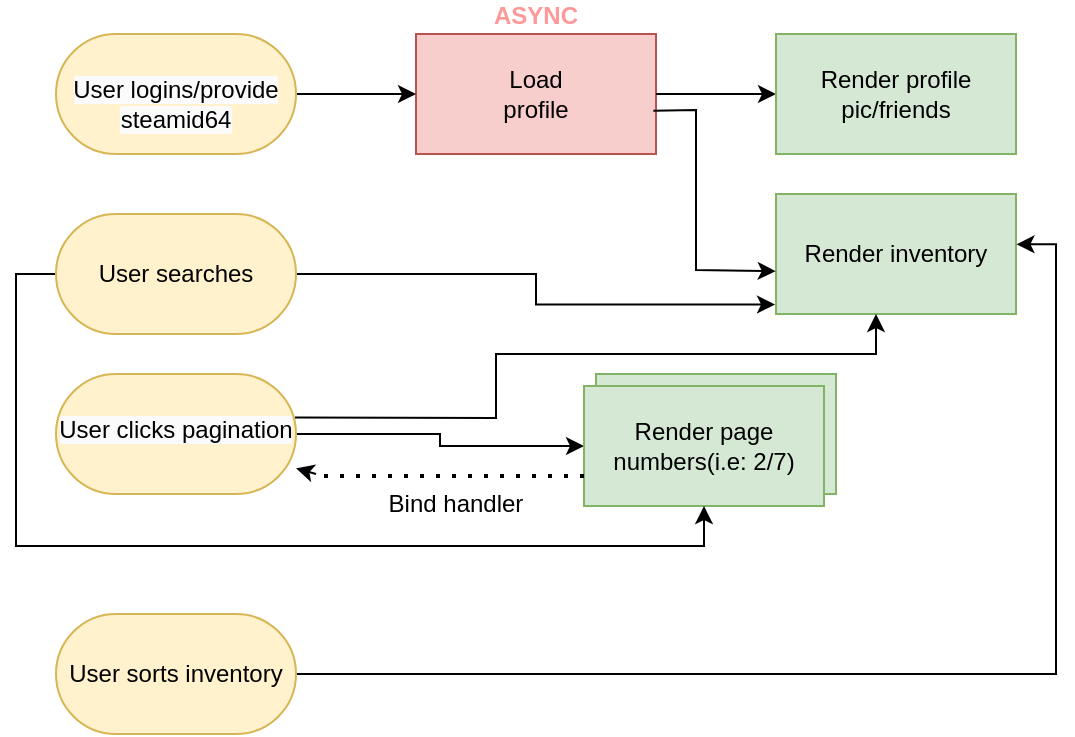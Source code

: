 <mxfile version="20.8.20" type="device"><diagram name="1 oldal" id="weJU0cNcsCUXgLKgyyv1"><mxGraphModel dx="872" dy="543" grid="1" gridSize="10" guides="1" tooltips="1" connect="1" arrows="1" fold="1" page="1" pageScale="1" pageWidth="827" pageHeight="1169" math="0" shadow="0"><root><mxCell id="0"/><mxCell id="1" parent="0"/><mxCell id="tNvQbKRVwBsq1g6-FW8J-1" value="&lt;b&gt;&lt;font color=&quot;#ff9999&quot;&gt;ASYNC&lt;/font&gt;&lt;/b&gt;&lt;br&gt;" style="rounded=0;whiteSpace=wrap;html=1;fillColor=#f8cecc;strokeColor=#b85450;verticalAlign=bottom;horizontal=1;labelPosition=center;verticalLabelPosition=top;align=center;" parent="1" vertex="1"><mxGeometry x="210" y="80" width="120" height="60" as="geometry"/></mxCell><mxCell id="tNvQbKRVwBsq1g6-FW8J-2" value="Load profile" style="text;html=1;strokeColor=none;fillColor=none;align=center;verticalAlign=middle;whiteSpace=wrap;rounded=0;fontColor=#000000;" parent="1" vertex="1"><mxGeometry x="240" y="95" width="60" height="30" as="geometry"/></mxCell><mxCell id="tNvQbKRVwBsq1g6-FW8J-3" value="" style="endArrow=classic;html=1;rounded=0;fontColor=#000000;exitX=1;exitY=0.5;exitDx=0;exitDy=0;" parent="1" source="tNvQbKRVwBsq1g6-FW8J-1" edge="1"><mxGeometry width="50" height="50" relative="1" as="geometry"><mxPoint x="200" y="250" as="sourcePoint"/><mxPoint x="390" y="110" as="targetPoint"/></mxGeometry></mxCell><mxCell id="tNvQbKRVwBsq1g6-FW8J-4" value="Render profile pic/friends" style="rounded=0;whiteSpace=wrap;html=1;fillColor=#d5e8d4;strokeColor=#82b366;" parent="1" vertex="1"><mxGeometry x="390" y="80" width="120" height="60" as="geometry"/></mxCell><mxCell id="tNvQbKRVwBsq1g6-FW8J-6" value="" style="endArrow=classic;html=1;rounded=0;fontColor=#000000;exitX=1;exitY=0.5;exitDx=0;exitDy=0;entryX=0;entryY=0.5;entryDx=0;entryDy=0;" parent="1" target="tNvQbKRVwBsq1g6-FW8J-1" edge="1"><mxGeometry width="50" height="50" relative="1" as="geometry"><mxPoint x="150" y="110" as="sourcePoint"/><mxPoint x="250" y="200" as="targetPoint"/></mxGeometry></mxCell><mxCell id="tNvQbKRVwBsq1g6-FW8J-11" value="Render inventory" style="rounded=0;whiteSpace=wrap;html=1;fillColor=#d5e8d4;strokeColor=#82b366;" parent="1" vertex="1"><mxGeometry x="390" y="160" width="120" height="60" as="geometry"/></mxCell><mxCell id="tNvQbKRVwBsq1g6-FW8J-12" value="" style="endArrow=classic;html=1;rounded=0;fontColor=#000000;entryX=-0.001;entryY=0.643;entryDx=0;entryDy=0;entryPerimeter=0;exitX=0.989;exitY=0.639;exitDx=0;exitDy=0;exitPerimeter=0;" parent="1" source="tNvQbKRVwBsq1g6-FW8J-1" target="tNvQbKRVwBsq1g6-FW8J-11" edge="1"><mxGeometry width="50" height="50" relative="1" as="geometry"><mxPoint x="340" y="120" as="sourcePoint"/><mxPoint x="400" y="120" as="targetPoint"/><Array as="points"><mxPoint x="350" y="118"/><mxPoint x="350" y="198"/></Array></mxGeometry></mxCell><mxCell id="tNvQbKRVwBsq1g6-FW8J-14" value="&#10;&lt;span style=&quot;color: rgb(0, 0, 0); font-family: Helvetica; font-size: 12px; font-style: normal; font-variant-ligatures: normal; font-variant-caps: normal; font-weight: 400; letter-spacing: normal; orphans: 2; text-align: center; text-indent: 0px; text-transform: none; widows: 2; word-spacing: 0px; -webkit-text-stroke-width: 0px; background-color: rgb(251, 251, 251); text-decoration-thickness: initial; text-decoration-style: initial; text-decoration-color: initial; float: none; display: inline !important;&quot;&gt;User logins/provide steamid64&lt;/span&gt;&#10;&#10;" style="rounded=1;whiteSpace=wrap;html=1;fillColor=#fff2cc;strokeColor=#d6b656;arcSize=50;verticalAlign=top;" parent="1" vertex="1"><mxGeometry x="30" y="80" width="120" height="60" as="geometry"/></mxCell><mxCell id="tNvQbKRVwBsq1g6-FW8J-20" style="edgeStyle=orthogonalEdgeStyle;rounded=0;orthogonalLoop=1;jettySize=auto;html=1;entryX=0;entryY=0.5;entryDx=0;entryDy=0;fontColor=#000000;" parent="1" source="tNvQbKRVwBsq1g6-FW8J-16" target="tNvQbKRVwBsq1g6-FW8J-18" edge="1"><mxGeometry relative="1" as="geometry"/></mxCell><mxCell id="tNvQbKRVwBsq1g6-FW8J-16" value="&#10;&lt;span style=&quot;color: rgb(0, 0, 0); font-family: Helvetica; font-size: 12px; font-style: normal; font-variant-ligatures: normal; font-variant-caps: normal; font-weight: 400; letter-spacing: normal; orphans: 2; text-align: center; text-indent: 0px; text-transform: none; widows: 2; word-spacing: 0px; -webkit-text-stroke-width: 0px; background-color: rgb(251, 251, 251); text-decoration-thickness: initial; text-decoration-style: initial; text-decoration-color: initial; float: none; display: inline !important;&quot;&gt;User clicks pagination&lt;/span&gt;&#10;&#10;" style="rounded=1;whiteSpace=wrap;html=1;arcSize=50;fillColor=#fff2cc;strokeColor=#d6b656;verticalAlign=top;" parent="1" vertex="1"><mxGeometry x="30" y="250" width="120" height="60" as="geometry"/></mxCell><mxCell id="tNvQbKRVwBsq1g6-FW8J-17" value="" style="rounded=0;whiteSpace=wrap;html=1;fillColor=#d5e8d4;strokeColor=#82b366;" parent="1" vertex="1"><mxGeometry x="300" y="250" width="120" height="60" as="geometry"/></mxCell><mxCell id="tNvQbKRVwBsq1g6-FW8J-18" value="Render page numbers(i.e: 2/7)" style="rounded=0;whiteSpace=wrap;html=1;fillColor=#d5e8d4;strokeColor=#82b366;" parent="1" vertex="1"><mxGeometry x="294" y="256" width="120" height="60" as="geometry"/></mxCell><mxCell id="tNvQbKRVwBsq1g6-FW8J-19" value="" style="endArrow=classic;html=1;rounded=0;fontColor=#000000;exitX=0.996;exitY=0.363;exitDx=0;exitDy=0;exitPerimeter=0;" parent="1" source="tNvQbKRVwBsq1g6-FW8J-16" edge="1"><mxGeometry width="50" height="50" relative="1" as="geometry"><mxPoint x="390" y="270" as="sourcePoint"/><mxPoint x="440" y="220" as="targetPoint"/><Array as="points"><mxPoint x="250" y="272"/><mxPoint x="250" y="240"/><mxPoint x="440" y="240"/></Array></mxGeometry></mxCell><mxCell id="tNvQbKRVwBsq1g6-FW8J-23" value="" style="endArrow=none;dashed=1;html=1;dashPattern=1 3;strokeWidth=2;rounded=0;fontColor=#000000;exitX=0;exitY=0.75;exitDx=0;exitDy=0;" parent="1" source="tNvQbKRVwBsq1g6-FW8J-18" edge="1"><mxGeometry width="50" height="50" relative="1" as="geometry"><mxPoint x="390" y="270" as="sourcePoint"/><mxPoint x="160" y="301" as="targetPoint"/></mxGeometry></mxCell><mxCell id="tNvQbKRVwBsq1g6-FW8J-24" value="" style="endArrow=classic;html=1;rounded=0;fontColor=#000000;" parent="1" target="tNvQbKRVwBsq1g6-FW8J-16" edge="1"><mxGeometry width="50" height="50" relative="1" as="geometry"><mxPoint x="160" y="300" as="sourcePoint"/><mxPoint x="260" y="270" as="targetPoint"/></mxGeometry></mxCell><mxCell id="tNvQbKRVwBsq1g6-FW8J-25" value="Bind handler" style="text;html=1;align=center;verticalAlign=middle;whiteSpace=wrap;rounded=0;" parent="1" vertex="1"><mxGeometry x="190" y="300" width="80" height="30" as="geometry"/></mxCell><mxCell id="tNvQbKRVwBsq1g6-FW8J-29" style="edgeStyle=orthogonalEdgeStyle;rounded=0;orthogonalLoop=1;jettySize=auto;html=1;entryX=-0.004;entryY=0.921;entryDx=0;entryDy=0;entryPerimeter=0;fontColor=#000000;" parent="1" source="tNvQbKRVwBsq1g6-FW8J-27" target="tNvQbKRVwBsq1g6-FW8J-11" edge="1"><mxGeometry relative="1" as="geometry"/></mxCell><mxCell id="tNvQbKRVwBsq1g6-FW8J-30" style="edgeStyle=orthogonalEdgeStyle;rounded=0;orthogonalLoop=1;jettySize=auto;html=1;entryX=0.5;entryY=1;entryDx=0;entryDy=0;fontColor=#000000;" parent="1" source="tNvQbKRVwBsq1g6-FW8J-27" target="tNvQbKRVwBsq1g6-FW8J-18" edge="1"><mxGeometry relative="1" as="geometry"><Array as="points"><mxPoint x="10" y="200"/><mxPoint x="10" y="336"/><mxPoint x="354" y="336"/></Array></mxGeometry></mxCell><mxCell id="tNvQbKRVwBsq1g6-FW8J-27" value="User searches" style="rounded=1;whiteSpace=wrap;html=1;arcSize=50;fillColor=#fff2cc;strokeColor=#d6b656;verticalAlign=middle;" parent="1" vertex="1"><mxGeometry x="30" y="170" width="120" height="60" as="geometry"/></mxCell><mxCell id="eBxVCL0j9p78wF7MFQ_1-2" style="edgeStyle=orthogonalEdgeStyle;rounded=0;orthogonalLoop=1;jettySize=auto;html=1;entryX=1.002;entryY=0.419;entryDx=0;entryDy=0;entryPerimeter=0;" edge="1" parent="1" source="eBxVCL0j9p78wF7MFQ_1-1" target="tNvQbKRVwBsq1g6-FW8J-11"><mxGeometry relative="1" as="geometry"/></mxCell><mxCell id="eBxVCL0j9p78wF7MFQ_1-1" value="User sorts inventory" style="rounded=1;whiteSpace=wrap;html=1;arcSize=50;fillColor=#fff2cc;strokeColor=#d6b656;" vertex="1" parent="1"><mxGeometry x="30" y="370" width="120" height="60" as="geometry"/></mxCell></root></mxGraphModel></diagram></mxfile>